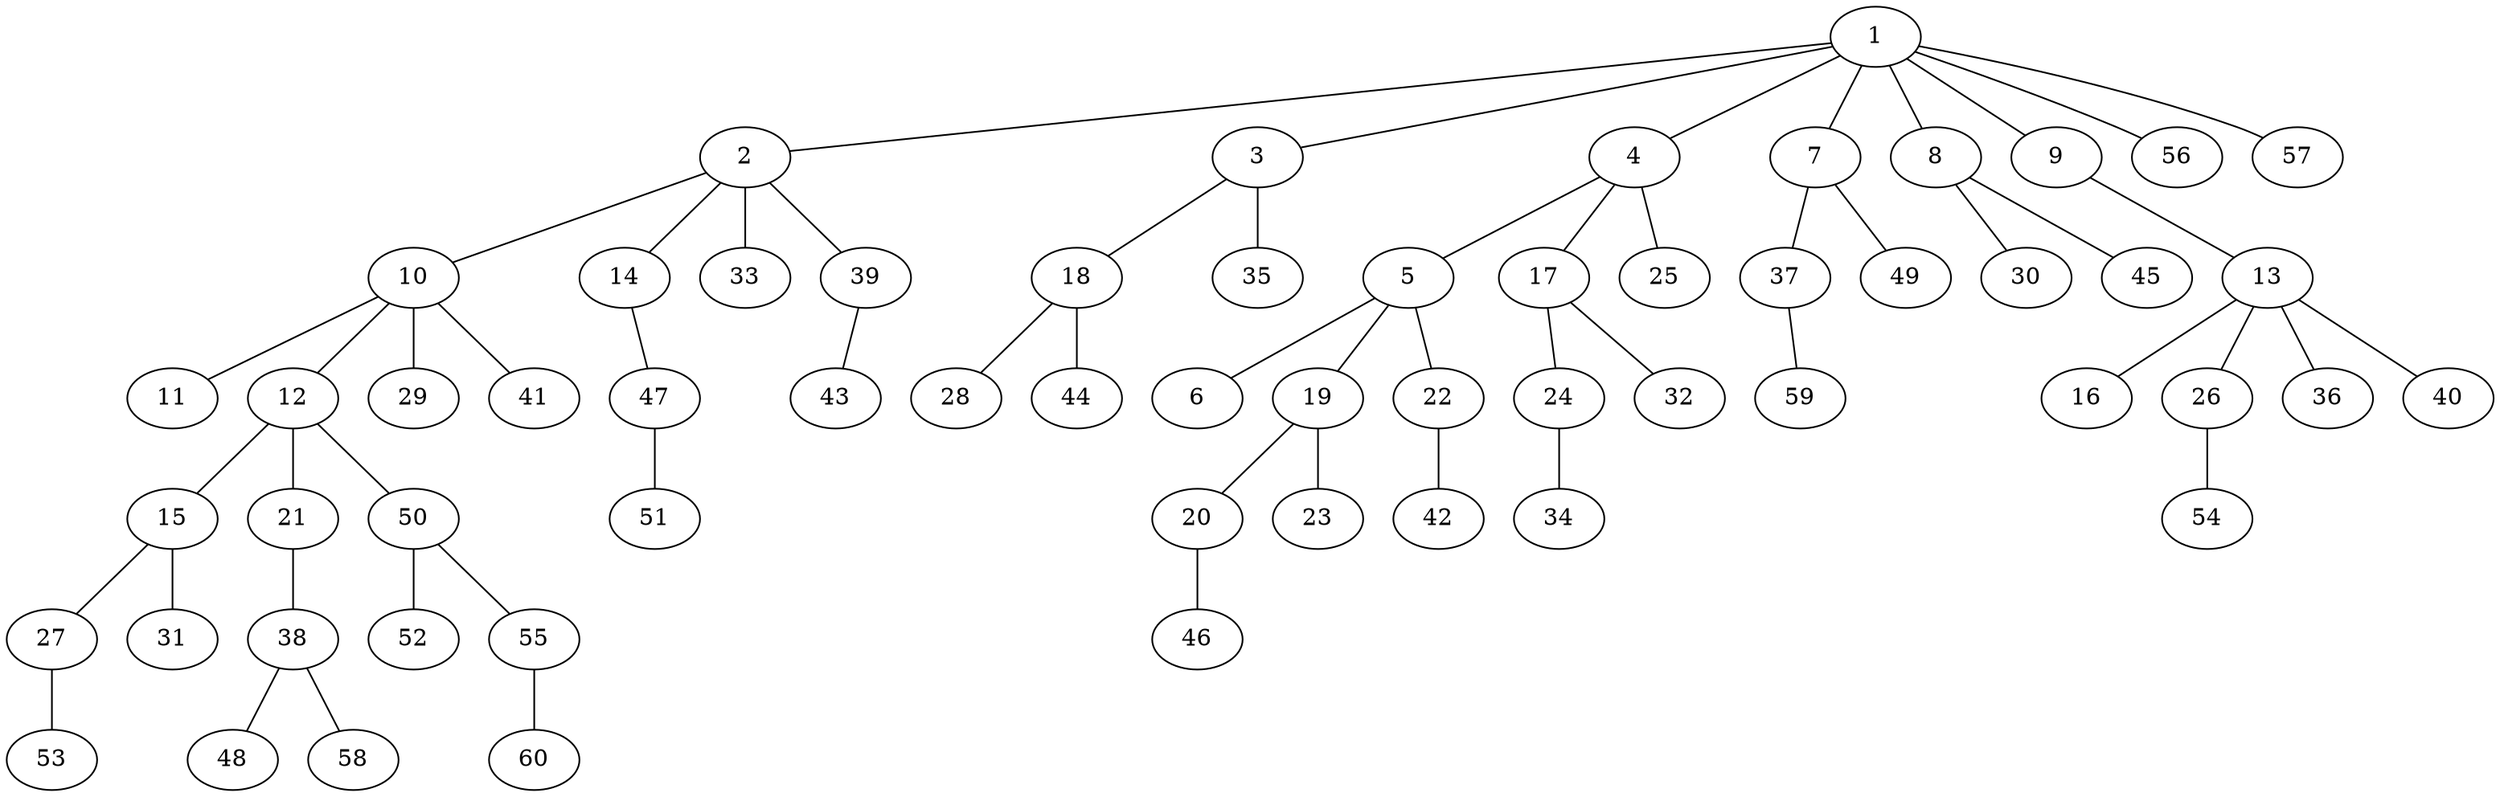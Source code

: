 graph graphname {1--2
1--3
1--4
1--7
1--8
1--9
1--56
1--57
2--10
2--14
2--33
2--39
3--18
3--35
4--5
4--17
4--25
5--6
5--19
5--22
7--37
7--49
8--30
8--45
9--13
10--11
10--12
10--29
10--41
12--15
12--21
12--50
13--16
13--26
13--36
13--40
14--47
15--27
15--31
17--24
17--32
18--28
18--44
19--20
19--23
20--46
21--38
22--42
24--34
26--54
27--53
37--59
38--48
38--58
39--43
47--51
50--52
50--55
55--60
}